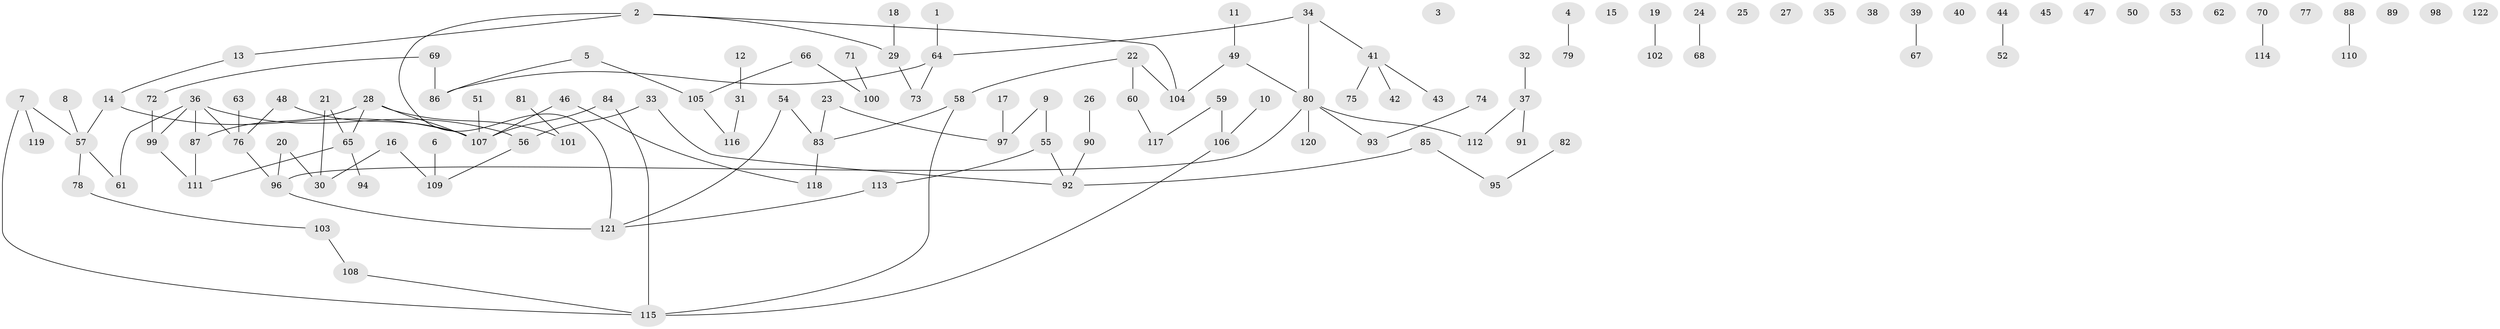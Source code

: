 // Generated by graph-tools (version 1.1) at 2025/33/03/09/25 02:33:23]
// undirected, 122 vertices, 116 edges
graph export_dot {
graph [start="1"]
  node [color=gray90,style=filled];
  1;
  2;
  3;
  4;
  5;
  6;
  7;
  8;
  9;
  10;
  11;
  12;
  13;
  14;
  15;
  16;
  17;
  18;
  19;
  20;
  21;
  22;
  23;
  24;
  25;
  26;
  27;
  28;
  29;
  30;
  31;
  32;
  33;
  34;
  35;
  36;
  37;
  38;
  39;
  40;
  41;
  42;
  43;
  44;
  45;
  46;
  47;
  48;
  49;
  50;
  51;
  52;
  53;
  54;
  55;
  56;
  57;
  58;
  59;
  60;
  61;
  62;
  63;
  64;
  65;
  66;
  67;
  68;
  69;
  70;
  71;
  72;
  73;
  74;
  75;
  76;
  77;
  78;
  79;
  80;
  81;
  82;
  83;
  84;
  85;
  86;
  87;
  88;
  89;
  90;
  91;
  92;
  93;
  94;
  95;
  96;
  97;
  98;
  99;
  100;
  101;
  102;
  103;
  104;
  105;
  106;
  107;
  108;
  109;
  110;
  111;
  112;
  113;
  114;
  115;
  116;
  117;
  118;
  119;
  120;
  121;
  122;
  1 -- 64;
  2 -- 13;
  2 -- 29;
  2 -- 104;
  2 -- 121;
  4 -- 79;
  5 -- 86;
  5 -- 105;
  6 -- 109;
  7 -- 57;
  7 -- 115;
  7 -- 119;
  8 -- 57;
  9 -- 55;
  9 -- 97;
  10 -- 106;
  11 -- 49;
  12 -- 31;
  13 -- 14;
  14 -- 57;
  14 -- 107;
  16 -- 30;
  16 -- 109;
  17 -- 97;
  18 -- 29;
  19 -- 102;
  20 -- 30;
  20 -- 96;
  21 -- 30;
  21 -- 65;
  22 -- 58;
  22 -- 60;
  22 -- 104;
  23 -- 83;
  23 -- 97;
  24 -- 68;
  26 -- 90;
  28 -- 65;
  28 -- 87;
  28 -- 101;
  28 -- 107;
  29 -- 73;
  31 -- 116;
  32 -- 37;
  33 -- 56;
  33 -- 92;
  34 -- 41;
  34 -- 64;
  34 -- 80;
  36 -- 56;
  36 -- 61;
  36 -- 76;
  36 -- 87;
  36 -- 99;
  37 -- 91;
  37 -- 112;
  39 -- 67;
  41 -- 42;
  41 -- 43;
  41 -- 75;
  44 -- 52;
  46 -- 107;
  46 -- 118;
  48 -- 76;
  48 -- 107;
  49 -- 80;
  49 -- 104;
  51 -- 107;
  54 -- 83;
  54 -- 121;
  55 -- 92;
  55 -- 113;
  56 -- 109;
  57 -- 61;
  57 -- 78;
  58 -- 83;
  58 -- 115;
  59 -- 106;
  59 -- 117;
  60 -- 117;
  63 -- 76;
  64 -- 73;
  64 -- 86;
  65 -- 94;
  65 -- 111;
  66 -- 100;
  66 -- 105;
  69 -- 72;
  69 -- 86;
  70 -- 114;
  71 -- 100;
  72 -- 99;
  74 -- 93;
  76 -- 96;
  78 -- 103;
  80 -- 93;
  80 -- 96;
  80 -- 112;
  80 -- 120;
  81 -- 101;
  82 -- 95;
  83 -- 118;
  84 -- 107;
  84 -- 115;
  85 -- 92;
  85 -- 95;
  87 -- 111;
  88 -- 110;
  90 -- 92;
  96 -- 121;
  99 -- 111;
  103 -- 108;
  105 -- 116;
  106 -- 115;
  108 -- 115;
  113 -- 121;
}

